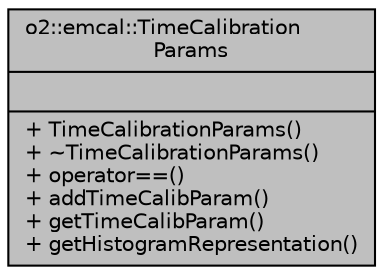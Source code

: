 digraph "o2::emcal::TimeCalibrationParams"
{
 // INTERACTIVE_SVG=YES
  bgcolor="transparent";
  edge [fontname="Helvetica",fontsize="10",labelfontname="Helvetica",labelfontsize="10"];
  node [fontname="Helvetica",fontsize="10",shape=record];
  Node1 [label="{o2::emcal::TimeCalibration\lParams\n||+ TimeCalibrationParams()\l+ ~TimeCalibrationParams()\l+ operator==()\l+ addTimeCalibParam()\l+ getTimeCalibParam()\l+ getHistogramRepresentation()\l}",height=0.2,width=0.4,color="black", fillcolor="grey75", style="filled", fontcolor="black"];
}
